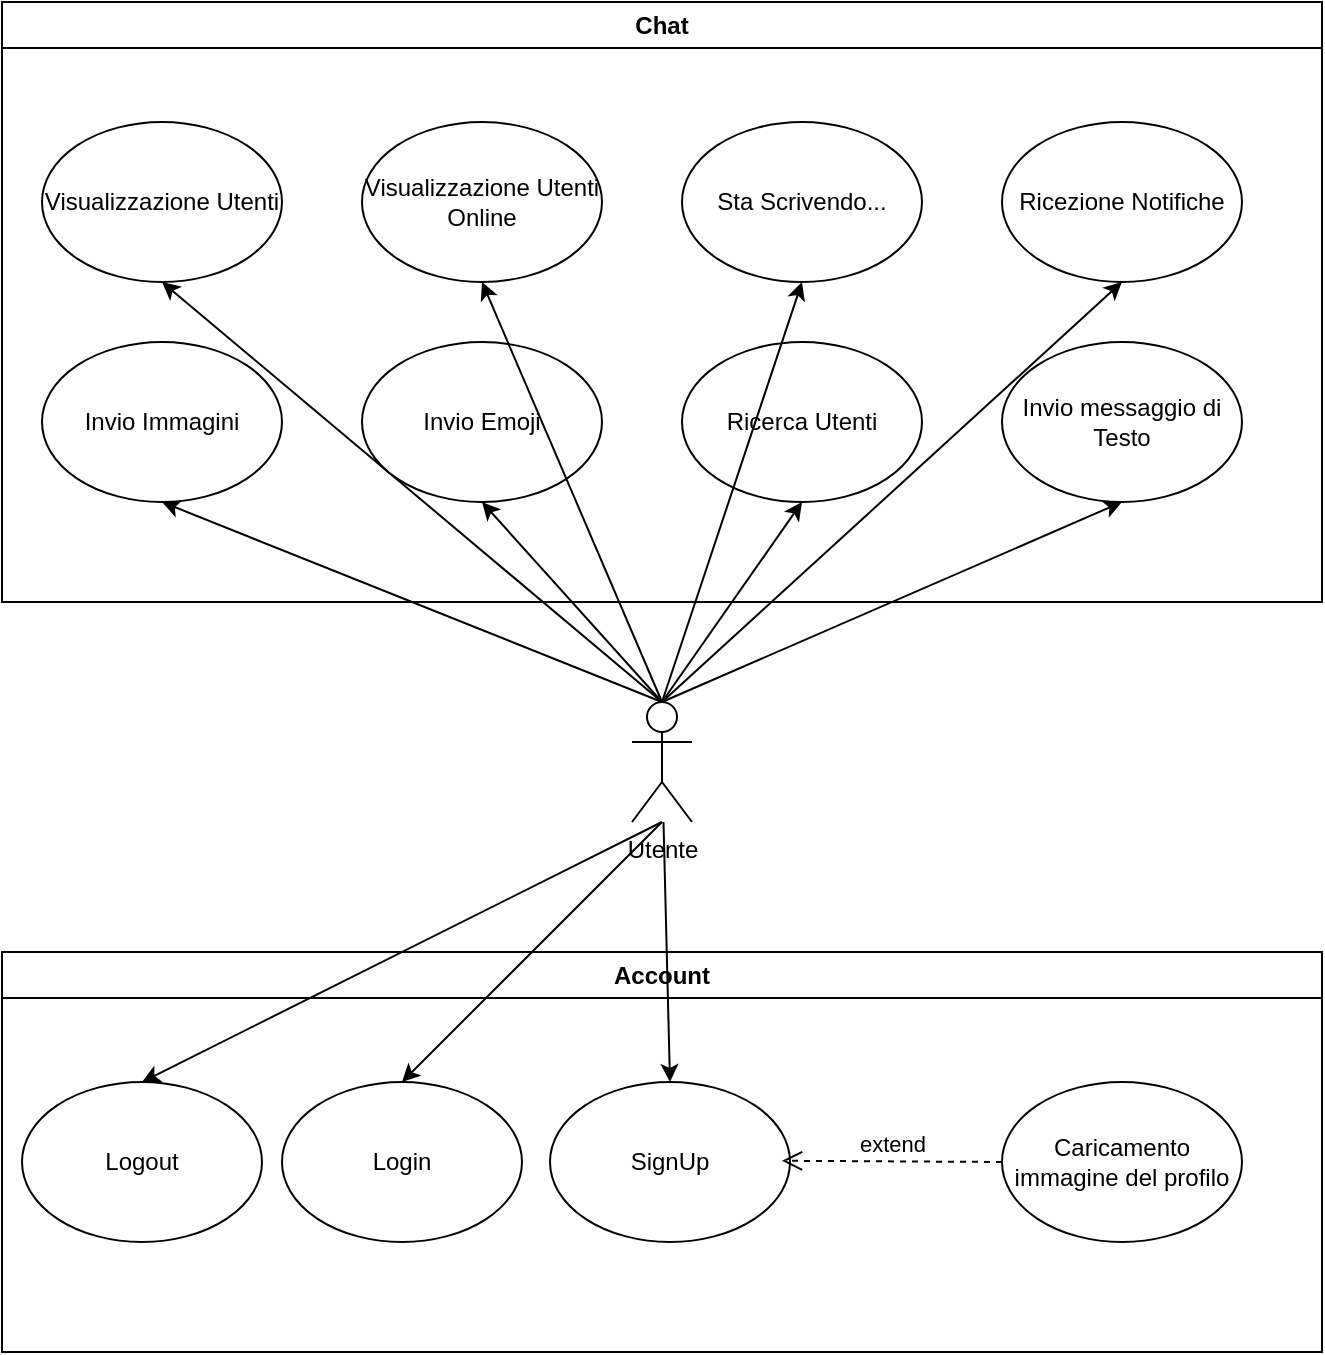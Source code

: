 <mxfile version="26.0.5">
  <diagram name="Pagina-1" id="jG-clb_cqDDANCPR4hkl">
    <mxGraphModel dx="1310" dy="1867" grid="1" gridSize="10" guides="1" tooltips="1" connect="1" arrows="1" fold="1" page="1" pageScale="1" pageWidth="827" pageHeight="1169" math="0" shadow="0">
      <root>
        <mxCell id="0" />
        <mxCell id="1" parent="0" />
        <mxCell id="Os33wFcGDwc3RIcLnaqv-2" value="Utente" style="shape=umlActor;verticalLabelPosition=bottom;verticalAlign=top;html=1;outlineConnect=0;" vertex="1" parent="1">
          <mxGeometry x="335" y="260" width="30" height="60" as="geometry" />
        </mxCell>
        <mxCell id="Os33wFcGDwc3RIcLnaqv-12" value="Account" style="swimlane;whiteSpace=wrap;html=1;" vertex="1" parent="1">
          <mxGeometry x="20" y="385" width="660" height="200" as="geometry" />
        </mxCell>
        <mxCell id="Os33wFcGDwc3RIcLnaqv-14" value="SignUp" style="ellipse;whiteSpace=wrap;html=1;" vertex="1" parent="Os33wFcGDwc3RIcLnaqv-12">
          <mxGeometry x="274" y="65" width="120" height="80" as="geometry" />
        </mxCell>
        <mxCell id="Os33wFcGDwc3RIcLnaqv-8" value="Logout" style="ellipse;whiteSpace=wrap;html=1;" vertex="1" parent="Os33wFcGDwc3RIcLnaqv-12">
          <mxGeometry x="10" y="65" width="120" height="80" as="geometry" />
        </mxCell>
        <mxCell id="Os33wFcGDwc3RIcLnaqv-13" value="Login" style="ellipse;whiteSpace=wrap;html=1;" vertex="1" parent="Os33wFcGDwc3RIcLnaqv-12">
          <mxGeometry x="140" y="65" width="120" height="80" as="geometry" />
        </mxCell>
        <mxCell id="Os33wFcGDwc3RIcLnaqv-22" value="Caricamento immagine del profilo" style="ellipse;whiteSpace=wrap;html=1;" vertex="1" parent="Os33wFcGDwc3RIcLnaqv-12">
          <mxGeometry x="500" y="65" width="120" height="80" as="geometry" />
        </mxCell>
        <mxCell id="Os33wFcGDwc3RIcLnaqv-23" value="extend" style="html=1;verticalAlign=bottom;endArrow=open;dashed=1;endSize=8;curved=0;rounded=0;exitX=0;exitY=0.5;exitDx=0;exitDy=0;" edge="1" parent="Os33wFcGDwc3RIcLnaqv-12" source="Os33wFcGDwc3RIcLnaqv-22">
          <mxGeometry relative="1" as="geometry">
            <mxPoint x="470" y="104.38" as="sourcePoint" />
            <mxPoint x="390" y="104.38" as="targetPoint" />
          </mxGeometry>
        </mxCell>
        <mxCell id="Os33wFcGDwc3RIcLnaqv-16" value="" style="endArrow=classic;html=1;rounded=0;entryX=0.5;entryY=0;entryDx=0;entryDy=0;" edge="1" parent="1" target="Os33wFcGDwc3RIcLnaqv-8">
          <mxGeometry width="50" height="50" relative="1" as="geometry">
            <mxPoint x="350" y="320" as="sourcePoint" />
            <mxPoint x="160" y="300" as="targetPoint" />
          </mxGeometry>
        </mxCell>
        <mxCell id="Os33wFcGDwc3RIcLnaqv-18" value="" style="endArrow=classic;html=1;rounded=0;entryX=0.5;entryY=0;entryDx=0;entryDy=0;" edge="1" parent="1" target="Os33wFcGDwc3RIcLnaqv-13">
          <mxGeometry width="50" height="50" relative="1" as="geometry">
            <mxPoint x="350" y="320" as="sourcePoint" />
            <mxPoint x="190" y="280" as="targetPoint" />
          </mxGeometry>
        </mxCell>
        <mxCell id="Os33wFcGDwc3RIcLnaqv-19" value="" style="endArrow=classic;html=1;rounded=0;entryX=0.5;entryY=1;entryDx=0;entryDy=0;exitX=0.5;exitY=0;exitDx=0;exitDy=0;exitPerimeter=0;" edge="1" parent="1" source="Os33wFcGDwc3RIcLnaqv-2" target="Os33wFcGDwc3RIcLnaqv-32">
          <mxGeometry width="50" height="50" relative="1" as="geometry">
            <mxPoint x="70" y="240" as="sourcePoint" />
            <mxPoint x="160" y="210" as="targetPoint" />
          </mxGeometry>
        </mxCell>
        <mxCell id="Os33wFcGDwc3RIcLnaqv-20" value="" style="endArrow=classic;html=1;rounded=0;entryX=0.5;entryY=1;entryDx=0;entryDy=0;exitX=0.5;exitY=0;exitDx=0;exitDy=0;exitPerimeter=0;" edge="1" parent="1" source="Os33wFcGDwc3RIcLnaqv-2" target="Os33wFcGDwc3RIcLnaqv-27">
          <mxGeometry width="50" height="50" relative="1" as="geometry">
            <mxPoint x="110" y="260" as="sourcePoint" />
            <mxPoint x="160" y="210" as="targetPoint" />
          </mxGeometry>
        </mxCell>
        <mxCell id="Os33wFcGDwc3RIcLnaqv-21" value="" style="endArrow=classic;html=1;rounded=0;entryX=0.5;entryY=1;entryDx=0;entryDy=0;exitX=0.5;exitY=0;exitDx=0;exitDy=0;exitPerimeter=0;" edge="1" parent="1" source="Os33wFcGDwc3RIcLnaqv-2" target="Os33wFcGDwc3RIcLnaqv-31">
          <mxGeometry width="50" height="50" relative="1" as="geometry">
            <mxPoint x="150" y="250" as="sourcePoint" />
            <mxPoint x="170" y="210" as="targetPoint" />
          </mxGeometry>
        </mxCell>
        <mxCell id="Os33wFcGDwc3RIcLnaqv-24" value="Chat" style="swimlane;whiteSpace=wrap;html=1;" vertex="1" parent="1">
          <mxGeometry x="20" y="-90" width="660" height="300" as="geometry" />
        </mxCell>
        <mxCell id="Os33wFcGDwc3RIcLnaqv-27" value="Visualizzazione Utenti" style="ellipse;whiteSpace=wrap;html=1;" vertex="1" parent="Os33wFcGDwc3RIcLnaqv-24">
          <mxGeometry x="20" y="60" width="120" height="80" as="geometry" />
        </mxCell>
        <mxCell id="Os33wFcGDwc3RIcLnaqv-26" value="Visualizzazione Utenti Online" style="ellipse;whiteSpace=wrap;html=1;" vertex="1" parent="Os33wFcGDwc3RIcLnaqv-24">
          <mxGeometry x="180" y="60" width="120" height="80" as="geometry" />
        </mxCell>
        <mxCell id="Os33wFcGDwc3RIcLnaqv-25" value="Sta Scrivendo..." style="ellipse;whiteSpace=wrap;html=1;" vertex="1" parent="Os33wFcGDwc3RIcLnaqv-24">
          <mxGeometry x="340" y="60" width="120" height="80" as="geometry" />
        </mxCell>
        <mxCell id="Os33wFcGDwc3RIcLnaqv-30" value="Ricezione Notifiche" style="ellipse;whiteSpace=wrap;html=1;" vertex="1" parent="Os33wFcGDwc3RIcLnaqv-24">
          <mxGeometry x="500" y="60" width="120" height="80" as="geometry" />
        </mxCell>
        <mxCell id="Os33wFcGDwc3RIcLnaqv-32" value="Invio Immagini" style="ellipse;whiteSpace=wrap;html=1;" vertex="1" parent="Os33wFcGDwc3RIcLnaqv-24">
          <mxGeometry x="20" y="170" width="120" height="80" as="geometry" />
        </mxCell>
        <mxCell id="Os33wFcGDwc3RIcLnaqv-31" value="Invio Emoji" style="ellipse;whiteSpace=wrap;html=1;" vertex="1" parent="Os33wFcGDwc3RIcLnaqv-24">
          <mxGeometry x="180" y="170" width="120" height="80" as="geometry" />
        </mxCell>
        <mxCell id="Os33wFcGDwc3RIcLnaqv-29" value="Ricerca Utenti" style="ellipse;whiteSpace=wrap;html=1;" vertex="1" parent="Os33wFcGDwc3RIcLnaqv-24">
          <mxGeometry x="340" y="170" width="120" height="80" as="geometry" />
        </mxCell>
        <mxCell id="Os33wFcGDwc3RIcLnaqv-28" value="Invio messaggio di Testo" style="ellipse;whiteSpace=wrap;html=1;" vertex="1" parent="Os33wFcGDwc3RIcLnaqv-24">
          <mxGeometry x="500" y="170" width="120" height="80" as="geometry" />
        </mxCell>
        <mxCell id="Os33wFcGDwc3RIcLnaqv-34" value="" style="endArrow=classic;html=1;rounded=0;entryX=0.5;entryY=1;entryDx=0;entryDy=0;exitX=0.5;exitY=0;exitDx=0;exitDy=0;exitPerimeter=0;" edge="1" parent="1" source="Os33wFcGDwc3RIcLnaqv-2" target="Os33wFcGDwc3RIcLnaqv-25">
          <mxGeometry width="50" height="50" relative="1" as="geometry">
            <mxPoint x="150" y="300" as="sourcePoint" />
            <mxPoint x="200" y="250" as="targetPoint" />
          </mxGeometry>
        </mxCell>
        <mxCell id="Os33wFcGDwc3RIcLnaqv-35" value="" style="endArrow=classic;html=1;rounded=0;entryX=0.5;entryY=1;entryDx=0;entryDy=0;exitX=0.5;exitY=0;exitDx=0;exitDy=0;exitPerimeter=0;" edge="1" parent="1" source="Os33wFcGDwc3RIcLnaqv-2" target="Os33wFcGDwc3RIcLnaqv-29">
          <mxGeometry width="50" height="50" relative="1" as="geometry">
            <mxPoint x="130" y="280" as="sourcePoint" />
            <mxPoint x="180" y="230" as="targetPoint" />
          </mxGeometry>
        </mxCell>
        <mxCell id="Os33wFcGDwc3RIcLnaqv-36" value="" style="endArrow=classic;html=1;rounded=0;entryX=0.5;entryY=1;entryDx=0;entryDy=0;exitX=0.5;exitY=0;exitDx=0;exitDy=0;exitPerimeter=0;" edge="1" parent="1" source="Os33wFcGDwc3RIcLnaqv-2" target="Os33wFcGDwc3RIcLnaqv-26">
          <mxGeometry width="50" height="50" relative="1" as="geometry">
            <mxPoint x="130" y="230" as="sourcePoint" />
            <mxPoint x="180" y="220" as="targetPoint" />
          </mxGeometry>
        </mxCell>
        <mxCell id="Os33wFcGDwc3RIcLnaqv-37" value="" style="endArrow=classic;html=1;rounded=0;entryX=0.5;entryY=1;entryDx=0;entryDy=0;exitX=0.5;exitY=0;exitDx=0;exitDy=0;exitPerimeter=0;" edge="1" parent="1" source="Os33wFcGDwc3RIcLnaqv-2" target="Os33wFcGDwc3RIcLnaqv-28">
          <mxGeometry width="50" height="50" relative="1" as="geometry">
            <mxPoint x="160" y="300" as="sourcePoint" />
            <mxPoint x="210" y="250" as="targetPoint" />
          </mxGeometry>
        </mxCell>
        <mxCell id="Os33wFcGDwc3RIcLnaqv-38" value="" style="endArrow=classic;html=1;rounded=0;entryX=0.5;entryY=1;entryDx=0;entryDy=0;exitX=0.5;exitY=0;exitDx=0;exitDy=0;exitPerimeter=0;" edge="1" parent="1" source="Os33wFcGDwc3RIcLnaqv-2" target="Os33wFcGDwc3RIcLnaqv-30">
          <mxGeometry width="50" height="50" relative="1" as="geometry">
            <mxPoint x="150" y="300" as="sourcePoint" />
            <mxPoint x="200" y="250" as="targetPoint" />
          </mxGeometry>
        </mxCell>
        <mxCell id="Os33wFcGDwc3RIcLnaqv-17" value="" style="endArrow=classic;html=1;rounded=0;entryX=0.5;entryY=0;entryDx=0;entryDy=0;" edge="1" parent="1" source="Os33wFcGDwc3RIcLnaqv-2" target="Os33wFcGDwc3RIcLnaqv-14">
          <mxGeometry width="50" height="50" relative="1" as="geometry">
            <mxPoint x="140" y="310" as="sourcePoint" />
            <mxPoint x="410" y="410" as="targetPoint" />
          </mxGeometry>
        </mxCell>
      </root>
    </mxGraphModel>
  </diagram>
</mxfile>
